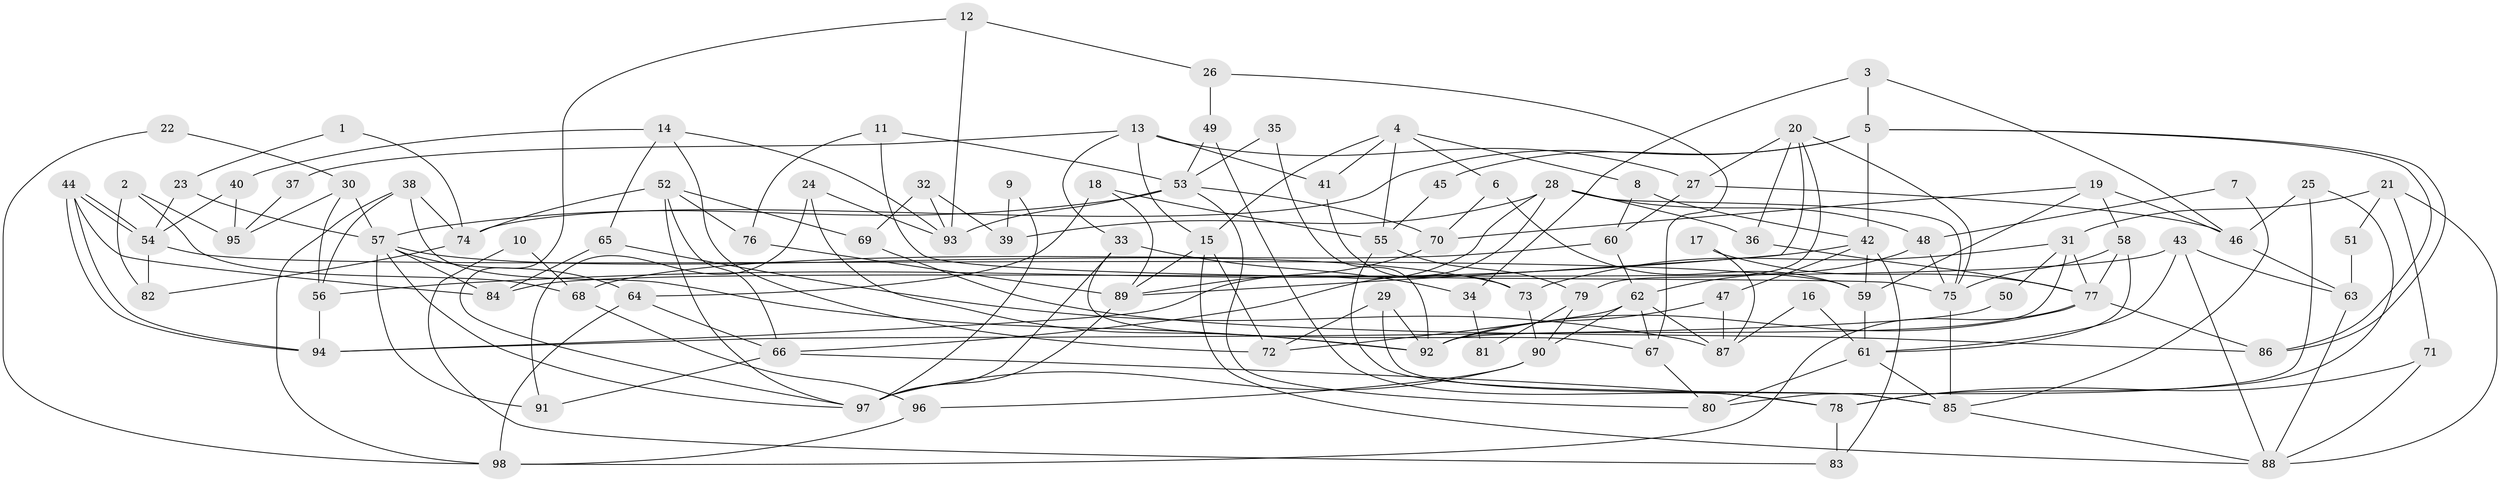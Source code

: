 // Generated by graph-tools (version 1.1) at 2025/02/03/09/25 03:02:15]
// undirected, 98 vertices, 196 edges
graph export_dot {
graph [start="1"]
  node [color=gray90,style=filled];
  1;
  2;
  3;
  4;
  5;
  6;
  7;
  8;
  9;
  10;
  11;
  12;
  13;
  14;
  15;
  16;
  17;
  18;
  19;
  20;
  21;
  22;
  23;
  24;
  25;
  26;
  27;
  28;
  29;
  30;
  31;
  32;
  33;
  34;
  35;
  36;
  37;
  38;
  39;
  40;
  41;
  42;
  43;
  44;
  45;
  46;
  47;
  48;
  49;
  50;
  51;
  52;
  53;
  54;
  55;
  56;
  57;
  58;
  59;
  60;
  61;
  62;
  63;
  64;
  65;
  66;
  67;
  68;
  69;
  70;
  71;
  72;
  73;
  74;
  75;
  76;
  77;
  78;
  79;
  80;
  81;
  82;
  83;
  84;
  85;
  86;
  87;
  88;
  89;
  90;
  91;
  92;
  93;
  94;
  95;
  96;
  97;
  98;
  1 -- 23;
  1 -- 74;
  2 -- 82;
  2 -- 68;
  2 -- 95;
  3 -- 5;
  3 -- 46;
  3 -- 34;
  4 -- 55;
  4 -- 15;
  4 -- 6;
  4 -- 8;
  4 -- 41;
  5 -- 86;
  5 -- 86;
  5 -- 42;
  5 -- 45;
  5 -- 74;
  6 -- 59;
  6 -- 70;
  7 -- 85;
  7 -- 48;
  8 -- 42;
  8 -- 60;
  9 -- 39;
  9 -- 97;
  10 -- 68;
  10 -- 83;
  11 -- 75;
  11 -- 53;
  11 -- 76;
  12 -- 26;
  12 -- 97;
  12 -- 93;
  13 -- 33;
  13 -- 15;
  13 -- 27;
  13 -- 37;
  13 -- 41;
  14 -- 72;
  14 -- 93;
  14 -- 40;
  14 -- 65;
  15 -- 89;
  15 -- 72;
  15 -- 88;
  16 -- 61;
  16 -- 87;
  17 -- 87;
  17 -- 77;
  18 -- 55;
  18 -- 89;
  18 -- 64;
  19 -- 58;
  19 -- 46;
  19 -- 59;
  19 -- 70;
  20 -- 27;
  20 -- 75;
  20 -- 36;
  20 -- 79;
  20 -- 89;
  21 -- 31;
  21 -- 88;
  21 -- 51;
  21 -- 71;
  22 -- 98;
  22 -- 30;
  23 -- 54;
  23 -- 57;
  24 -- 92;
  24 -- 93;
  24 -- 91;
  25 -- 78;
  25 -- 46;
  25 -- 80;
  26 -- 49;
  26 -- 67;
  27 -- 60;
  27 -- 46;
  28 -- 36;
  28 -- 66;
  28 -- 39;
  28 -- 48;
  28 -- 75;
  28 -- 94;
  29 -- 92;
  29 -- 85;
  29 -- 72;
  30 -- 95;
  30 -- 57;
  30 -- 56;
  31 -- 73;
  31 -- 77;
  31 -- 50;
  31 -- 92;
  32 -- 69;
  32 -- 93;
  32 -- 39;
  33 -- 97;
  33 -- 67;
  33 -- 34;
  34 -- 81;
  35 -- 53;
  35 -- 92;
  36 -- 77;
  37 -- 95;
  38 -- 98;
  38 -- 56;
  38 -- 74;
  38 -- 92;
  40 -- 54;
  40 -- 95;
  41 -- 73;
  42 -- 56;
  42 -- 47;
  42 -- 59;
  42 -- 83;
  43 -- 84;
  43 -- 61;
  43 -- 63;
  43 -- 88;
  44 -- 94;
  44 -- 94;
  44 -- 54;
  44 -- 54;
  44 -- 84;
  45 -- 55;
  46 -- 63;
  47 -- 87;
  47 -- 92;
  48 -- 75;
  48 -- 62;
  49 -- 53;
  49 -- 78;
  50 -- 94;
  51 -- 63;
  52 -- 74;
  52 -- 76;
  52 -- 66;
  52 -- 69;
  52 -- 97;
  53 -- 57;
  53 -- 70;
  53 -- 80;
  53 -- 93;
  54 -- 59;
  54 -- 82;
  55 -- 79;
  55 -- 85;
  56 -- 94;
  57 -- 97;
  57 -- 64;
  57 -- 73;
  57 -- 84;
  57 -- 91;
  58 -- 61;
  58 -- 75;
  58 -- 77;
  59 -- 61;
  60 -- 62;
  60 -- 68;
  61 -- 80;
  61 -- 85;
  62 -- 90;
  62 -- 67;
  62 -- 72;
  62 -- 87;
  63 -- 88;
  64 -- 66;
  64 -- 98;
  65 -- 84;
  65 -- 87;
  66 -- 91;
  66 -- 78;
  67 -- 80;
  68 -- 96;
  69 -- 86;
  70 -- 89;
  71 -- 88;
  71 -- 78;
  73 -- 90;
  74 -- 82;
  75 -- 85;
  76 -- 89;
  77 -- 92;
  77 -- 86;
  77 -- 98;
  78 -- 83;
  79 -- 90;
  79 -- 81;
  85 -- 88;
  89 -- 97;
  90 -- 97;
  90 -- 96;
  96 -- 98;
}

